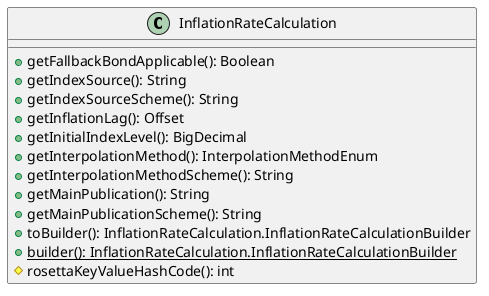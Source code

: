 @startuml

    class InflationRateCalculation [[InflationRateCalculation.html]] {
        +getFallbackBondApplicable(): Boolean
        +getIndexSource(): String
        +getIndexSourceScheme(): String
        +getInflationLag(): Offset
        +getInitialIndexLevel(): BigDecimal
        +getInterpolationMethod(): InterpolationMethodEnum
        +getInterpolationMethodScheme(): String
        +getMainPublication(): String
        +getMainPublicationScheme(): String
        +toBuilder(): InflationRateCalculation.InflationRateCalculationBuilder
        {static} +builder(): InflationRateCalculation.InflationRateCalculationBuilder
        #rosettaKeyValueHashCode(): int
    }

@enduml
